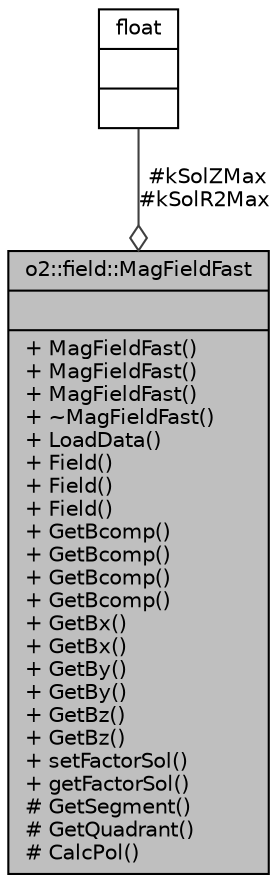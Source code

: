 digraph "o2::field::MagFieldFast"
{
 // INTERACTIVE_SVG=YES
  bgcolor="transparent";
  edge [fontname="Helvetica",fontsize="10",labelfontname="Helvetica",labelfontsize="10"];
  node [fontname="Helvetica",fontsize="10",shape=record];
  Node1 [label="{o2::field::MagFieldFast\n||+ MagFieldFast()\l+ MagFieldFast()\l+ MagFieldFast()\l+ ~MagFieldFast()\l+ LoadData()\l+ Field()\l+ Field()\l+ Field()\l+ GetBcomp()\l+ GetBcomp()\l+ GetBcomp()\l+ GetBcomp()\l+ GetBx()\l+ GetBx()\l+ GetBy()\l+ GetBy()\l+ GetBz()\l+ GetBz()\l+ setFactorSol()\l+ getFactorSol()\l# GetSegment()\l# GetQuadrant()\l# CalcPol()\l}",height=0.2,width=0.4,color="black", fillcolor="grey75", style="filled" fontcolor="black"];
  Node2 -> Node1 [color="grey25",fontsize="10",style="solid",label=" #kSolZMax\n#kSolR2Max" ,arrowhead="odiamond",fontname="Helvetica"];
  Node2 [label="{float\n||}",height=0.2,width=0.4,color="black",URL="$d4/dc3/classfloat.html"];
}

